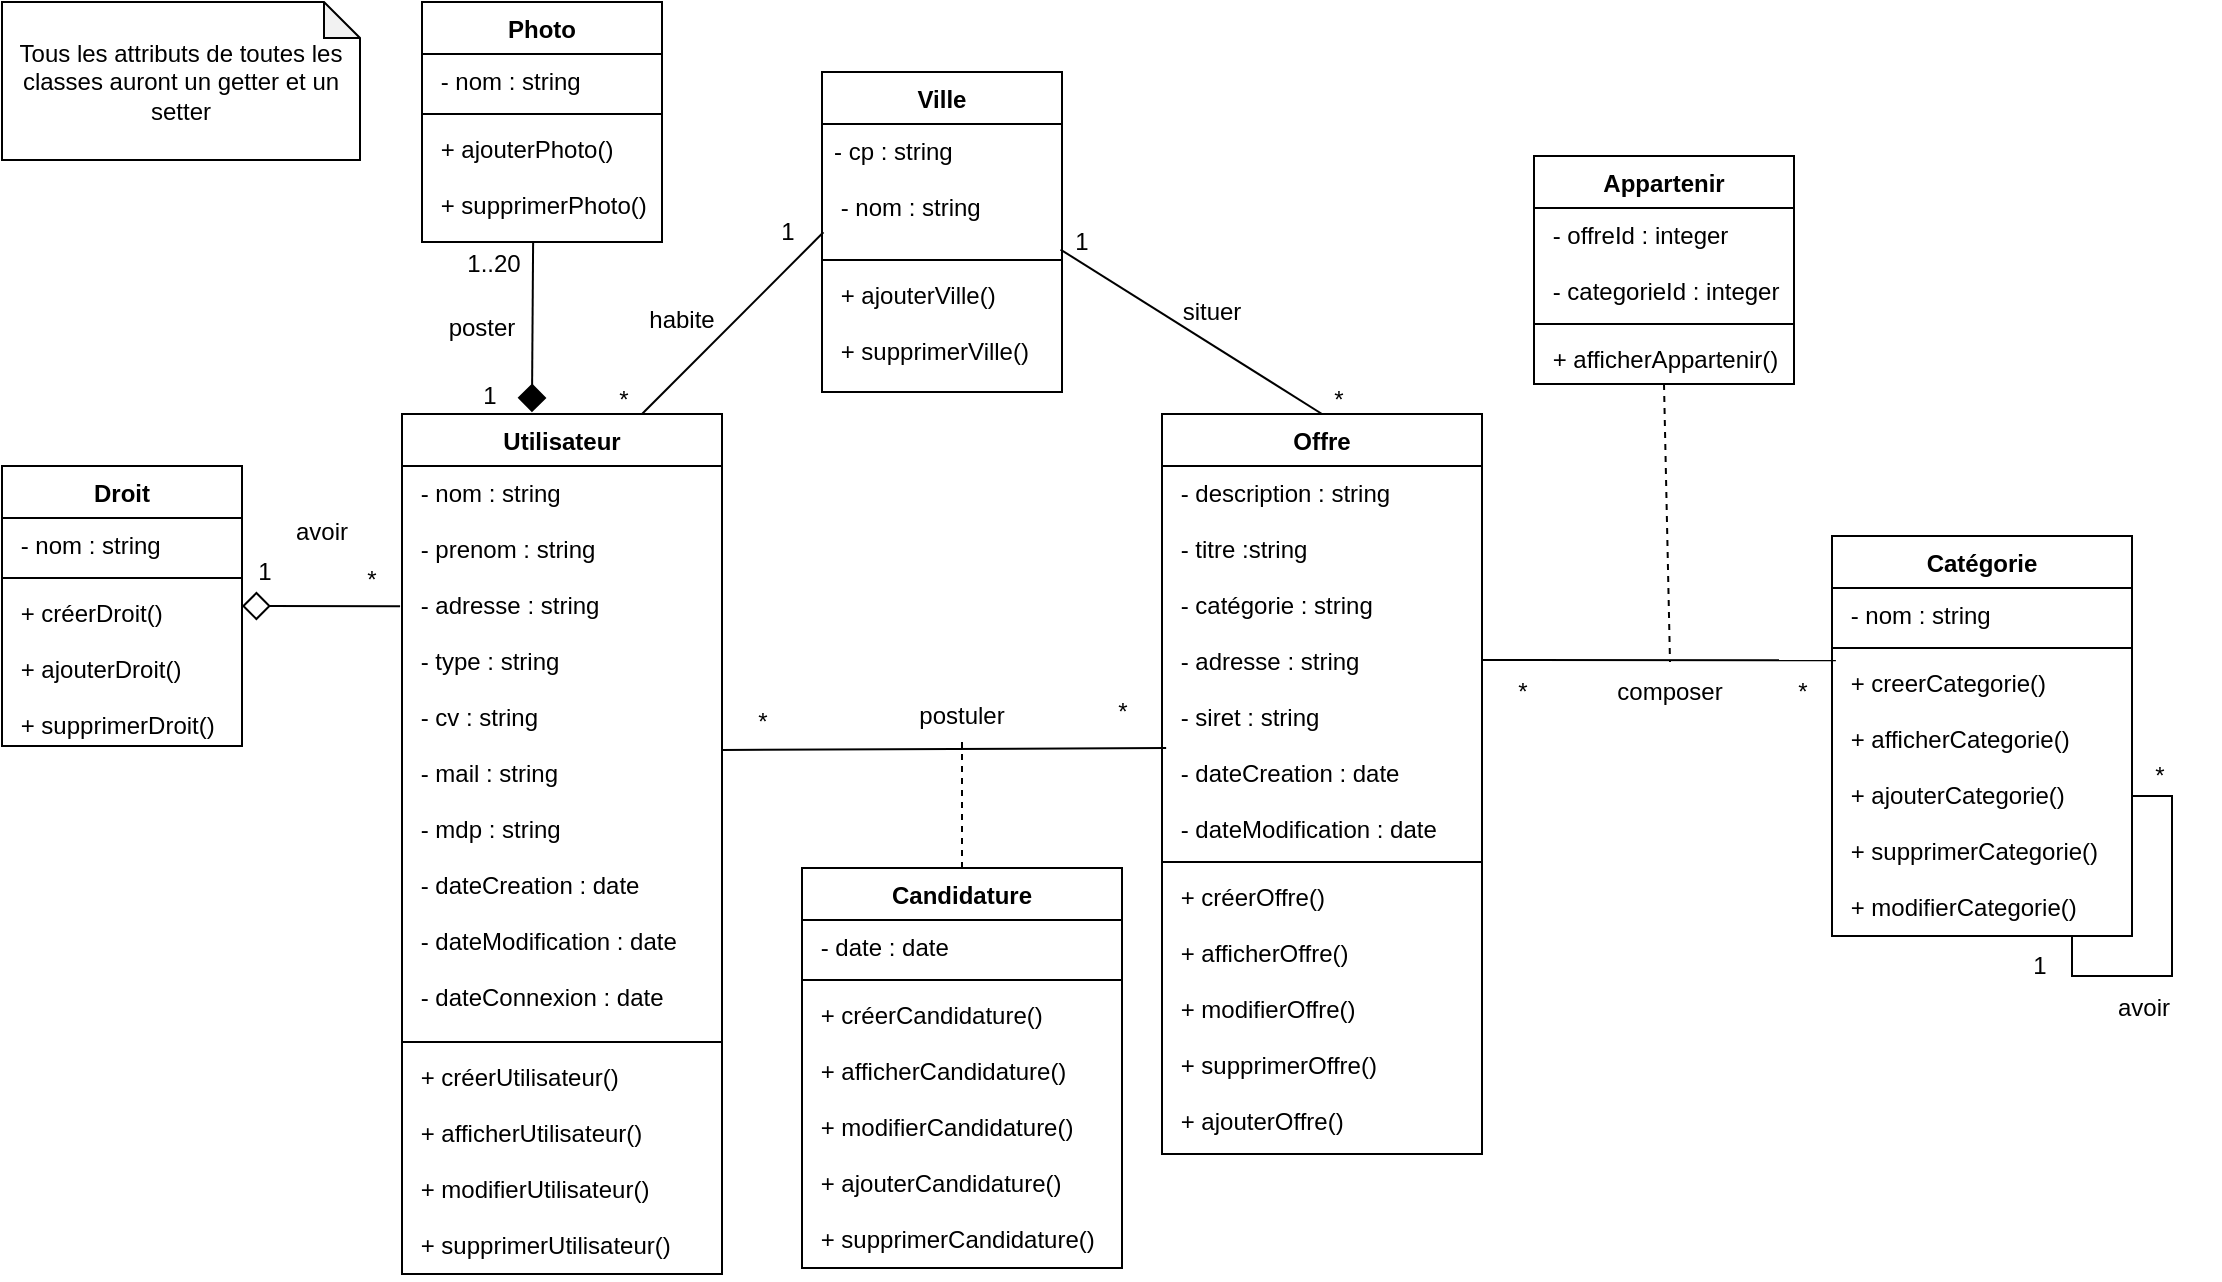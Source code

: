 <mxfile version="20.7.4" type="device"><diagram id="dCcQhMhBlKs0ZC4jH5BC" name="Page-1"><mxGraphModel dx="1834" dy="2054" grid="0" gridSize="10" guides="1" tooltips="1" connect="1" arrows="1" fold="1" page="0" pageScale="1" pageWidth="827" pageHeight="1169" math="0" shadow="0"><root><mxCell id="0"/><mxCell id="1" parent="0"/><mxCell id="xjK8NstTZEOLBeMMoSls-11" style="edgeStyle=none;rounded=0;orthogonalLoop=1;jettySize=auto;html=1;exitX=0.75;exitY=0;exitDx=0;exitDy=0;endArrow=none;endFill=0;entryX=0.006;entryY=0.846;entryDx=0;entryDy=0;entryPerimeter=0;" parent="1" source="UyAaf9k2PVK_LHHZ1xaR-1" target="UyAaf9k2PVK_LHHZ1xaR-22" edge="1"><mxGeometry relative="1" as="geometry"><mxPoint x="330" y="-970" as="targetPoint"/></mxGeometry></mxCell><mxCell id="UyAaf9k2PVK_LHHZ1xaR-1" value="Utilisateur" style="swimlane;fontStyle=1;align=center;verticalAlign=top;childLayout=stackLayout;horizontal=1;startSize=26;horizontalStack=0;resizeParent=1;resizeParentMax=0;resizeLast=0;collapsible=1;marginBottom=0;" parent="1" vertex="1"><mxGeometry x="70" y="-824" width="160" height="430" as="geometry"/></mxCell><mxCell id="UyAaf9k2PVK_LHHZ1xaR-2" value=" - nom : string&#10;&#10; - prenom : string&#10;&#10; - adresse : string&#10;&#10; - type : string&#10;&#10; - cv : string&#10;&#10; - mail : string&#10;&#10; - mdp : string&#10;&#10; - dateCreation : date&#10;&#10; - dateModification : date&#10;&#10; - dateConnexion : date" style="text;strokeColor=none;fillColor=none;align=left;verticalAlign=top;spacingLeft=4;spacingRight=4;overflow=hidden;rotatable=0;points=[[0,0.5],[1,0.5]];portConstraint=eastwest;" parent="UyAaf9k2PVK_LHHZ1xaR-1" vertex="1"><mxGeometry y="26" width="160" height="284" as="geometry"/></mxCell><mxCell id="UyAaf9k2PVK_LHHZ1xaR-3" value="" style="line;strokeWidth=1;fillColor=none;align=left;verticalAlign=middle;spacingTop=-1;spacingLeft=3;spacingRight=3;rotatable=0;labelPosition=right;points=[];portConstraint=eastwest;strokeColor=inherit;" parent="UyAaf9k2PVK_LHHZ1xaR-1" vertex="1"><mxGeometry y="310" width="160" height="8" as="geometry"/></mxCell><mxCell id="UyAaf9k2PVK_LHHZ1xaR-4" value=" + créerUtilisateur()&#10;&#10; + afficherUtilisateur()&#10; &#10; + modifierUtilisateur()&#10;&#10; + supprimerUtilisateur()&#10;" style="text;strokeColor=none;fillColor=none;align=left;verticalAlign=top;spacingLeft=4;spacingRight=4;overflow=hidden;rotatable=0;points=[[0,0.5],[1,0.5]];portConstraint=eastwest;" parent="UyAaf9k2PVK_LHHZ1xaR-1" vertex="1"><mxGeometry y="318" width="160" height="112" as="geometry"/></mxCell><mxCell id="xjK8NstTZEOLBeMMoSls-12" style="edgeStyle=none;rounded=0;orthogonalLoop=1;jettySize=auto;html=1;exitX=0.5;exitY=0;exitDx=0;exitDy=0;entryX=0.994;entryY=0.981;entryDx=0;entryDy=0;entryPerimeter=0;endArrow=none;endFill=0;" parent="1" source="UyAaf9k2PVK_LHHZ1xaR-5" target="UyAaf9k2PVK_LHHZ1xaR-22" edge="1"><mxGeometry relative="1" as="geometry"/></mxCell><mxCell id="UyAaf9k2PVK_LHHZ1xaR-5" value="Offre" style="swimlane;fontStyle=1;align=center;verticalAlign=top;childLayout=stackLayout;horizontal=1;startSize=26;horizontalStack=0;resizeParent=1;resizeParentMax=0;resizeLast=0;collapsible=1;marginBottom=0;" parent="1" vertex="1"><mxGeometry x="450" y="-824" width="160" height="370" as="geometry"/></mxCell><mxCell id="UyAaf9k2PVK_LHHZ1xaR-6" value=" - description : string&#10;&#10; - titre :string&#10;&#10; - catégorie : string&#10;&#10; - adresse : string&#10;&#10; - siret : string&#10;&#10; - dateCreation : date&#10;&#10; - dateModification : date" style="text;strokeColor=none;fillColor=none;align=left;verticalAlign=top;spacingLeft=4;spacingRight=4;overflow=hidden;rotatable=0;points=[[0,0.5],[1,0.5]];portConstraint=eastwest;" parent="UyAaf9k2PVK_LHHZ1xaR-5" vertex="1"><mxGeometry y="26" width="160" height="194" as="geometry"/></mxCell><mxCell id="UyAaf9k2PVK_LHHZ1xaR-7" value="" style="line;strokeWidth=1;fillColor=none;align=left;verticalAlign=middle;spacingTop=-1;spacingLeft=3;spacingRight=3;rotatable=0;labelPosition=right;points=[];portConstraint=eastwest;strokeColor=inherit;" parent="UyAaf9k2PVK_LHHZ1xaR-5" vertex="1"><mxGeometry y="220" width="160" height="8" as="geometry"/></mxCell><mxCell id="UyAaf9k2PVK_LHHZ1xaR-8" value=" + créerOffre()&#10;&#10; + afficherOffre()&#10;&#10; + modifierOffre()&#10;&#10; + supprimerOffre()&#10;&#10; + ajouterOffre()" style="text;strokeColor=none;fillColor=none;align=left;verticalAlign=top;spacingLeft=4;spacingRight=4;overflow=hidden;rotatable=0;points=[[0,0.5],[1,0.5]];portConstraint=eastwest;" parent="UyAaf9k2PVK_LHHZ1xaR-5" vertex="1"><mxGeometry y="228" width="160" height="142" as="geometry"/></mxCell><mxCell id="UyAaf9k2PVK_LHHZ1xaR-9" value="Photo" style="swimlane;fontStyle=1;align=center;verticalAlign=top;childLayout=stackLayout;horizontal=1;startSize=26;horizontalStack=0;resizeParent=1;resizeParentMax=0;resizeLast=0;collapsible=1;marginBottom=0;" parent="1" vertex="1"><mxGeometry x="80" y="-1030" width="120" height="120" as="geometry"/></mxCell><mxCell id="UyAaf9k2PVK_LHHZ1xaR-10" value=" - nom : string" style="text;strokeColor=none;fillColor=none;align=left;verticalAlign=top;spacingLeft=4;spacingRight=4;overflow=hidden;rotatable=0;points=[[0,0.5],[1,0.5]];portConstraint=eastwest;" parent="UyAaf9k2PVK_LHHZ1xaR-9" vertex="1"><mxGeometry y="26" width="120" height="26" as="geometry"/></mxCell><mxCell id="UyAaf9k2PVK_LHHZ1xaR-11" value="" style="line;strokeWidth=1;fillColor=none;align=left;verticalAlign=middle;spacingTop=-1;spacingLeft=3;spacingRight=3;rotatable=0;labelPosition=right;points=[];portConstraint=eastwest;strokeColor=inherit;" parent="UyAaf9k2PVK_LHHZ1xaR-9" vertex="1"><mxGeometry y="52" width="120" height="8" as="geometry"/></mxCell><mxCell id="UyAaf9k2PVK_LHHZ1xaR-12" value=" + ajouterPhoto()&#10;&#10; + supprimerPhoto()" style="text;strokeColor=none;fillColor=none;align=left;verticalAlign=top;spacingLeft=4;spacingRight=4;overflow=hidden;rotatable=0;points=[[0,0.5],[1,0.5]];portConstraint=eastwest;" parent="UyAaf9k2PVK_LHHZ1xaR-9" vertex="1"><mxGeometry y="60" width="120" height="60" as="geometry"/></mxCell><mxCell id="UyAaf9k2PVK_LHHZ1xaR-13" value="Droit" style="swimlane;fontStyle=1;align=center;verticalAlign=top;childLayout=stackLayout;horizontal=1;startSize=26;horizontalStack=0;resizeParent=1;resizeParentMax=0;resizeLast=0;collapsible=1;marginBottom=0;" parent="1" vertex="1"><mxGeometry x="-130" y="-798" width="120" height="140" as="geometry"/></mxCell><mxCell id="UyAaf9k2PVK_LHHZ1xaR-14" value=" - nom : string" style="text;strokeColor=none;fillColor=none;align=left;verticalAlign=top;spacingLeft=4;spacingRight=4;overflow=hidden;rotatable=0;points=[[0,0.5],[1,0.5]];portConstraint=eastwest;" parent="UyAaf9k2PVK_LHHZ1xaR-13" vertex="1"><mxGeometry y="26" width="120" height="26" as="geometry"/></mxCell><mxCell id="UyAaf9k2PVK_LHHZ1xaR-15" value="" style="line;strokeWidth=1;fillColor=none;align=left;verticalAlign=middle;spacingTop=-1;spacingLeft=3;spacingRight=3;rotatable=0;labelPosition=right;points=[];portConstraint=eastwest;strokeColor=inherit;" parent="UyAaf9k2PVK_LHHZ1xaR-13" vertex="1"><mxGeometry y="52" width="120" height="8" as="geometry"/></mxCell><mxCell id="UyAaf9k2PVK_LHHZ1xaR-16" value=" + créerDroit()&#10;&#10; + ajouterDroit()&#10;&#10; + supprimerDroit()" style="text;strokeColor=none;fillColor=none;align=left;verticalAlign=top;spacingLeft=4;spacingRight=4;overflow=hidden;rotatable=0;points=[[0,0.5],[1,0.5]];portConstraint=eastwest;" parent="UyAaf9k2PVK_LHHZ1xaR-13" vertex="1"><mxGeometry y="60" width="120" height="80" as="geometry"/></mxCell><mxCell id="UyAaf9k2PVK_LHHZ1xaR-17" value="Catégorie" style="swimlane;fontStyle=1;align=center;verticalAlign=top;childLayout=stackLayout;horizontal=1;startSize=26;horizontalStack=0;resizeParent=1;resizeParentMax=0;resizeLast=0;collapsible=1;marginBottom=0;" parent="1" vertex="1"><mxGeometry x="785" y="-763" width="150" height="200" as="geometry"/></mxCell><mxCell id="UyAaf9k2PVK_LHHZ1xaR-18" value=" - nom : string" style="text;strokeColor=none;fillColor=none;align=left;verticalAlign=top;spacingLeft=4;spacingRight=4;overflow=hidden;rotatable=0;points=[[0,0.5],[1,0.5]];portConstraint=eastwest;" parent="UyAaf9k2PVK_LHHZ1xaR-17" vertex="1"><mxGeometry y="26" width="150" height="26" as="geometry"/></mxCell><mxCell id="UyAaf9k2PVK_LHHZ1xaR-19" value="" style="line;strokeWidth=1;fillColor=none;align=left;verticalAlign=middle;spacingTop=-1;spacingLeft=3;spacingRight=3;rotatable=0;labelPosition=right;points=[];portConstraint=eastwest;strokeColor=inherit;" parent="UyAaf9k2PVK_LHHZ1xaR-17" vertex="1"><mxGeometry y="52" width="150" height="8" as="geometry"/></mxCell><mxCell id="UyAaf9k2PVK_LHHZ1xaR-20" value=" + creerCategorie()&#10;&#10; + afficherCategorie()&#10;&#10; + ajouterCategorie()&#10;&#10; + supprimerCategorie()&#10;&#10; + modifierCategorie()" style="text;strokeColor=none;fillColor=none;align=left;verticalAlign=top;spacingLeft=4;spacingRight=4;overflow=hidden;rotatable=0;points=[[0,0.5],[1,0.5]];portConstraint=eastwest;" parent="UyAaf9k2PVK_LHHZ1xaR-17" vertex="1"><mxGeometry y="60" width="150" height="140" as="geometry"/></mxCell><mxCell id="xjK8NstTZEOLBeMMoSls-37" style="edgeStyle=orthogonalEdgeStyle;rounded=0;orthogonalLoop=1;jettySize=auto;html=1;exitX=1;exitY=0.5;exitDx=0;exitDy=0;endArrow=none;endFill=0;endSize=12;entryX=0.8;entryY=1;entryDx=0;entryDy=0;entryPerimeter=0;" parent="UyAaf9k2PVK_LHHZ1xaR-17" source="UyAaf9k2PVK_LHHZ1xaR-20" target="UyAaf9k2PVK_LHHZ1xaR-20" edge="1"><mxGeometry relative="1" as="geometry"><mxPoint x="120" y="210" as="targetPoint"/></mxGeometry></mxCell><mxCell id="UyAaf9k2PVK_LHHZ1xaR-21" value="Ville" style="swimlane;fontStyle=1;align=center;verticalAlign=top;childLayout=stackLayout;horizontal=1;startSize=26;horizontalStack=0;resizeParent=1;resizeParentMax=0;resizeLast=0;collapsible=1;marginBottom=0;" parent="1" vertex="1"><mxGeometry x="280" y="-995" width="120" height="160" as="geometry"/></mxCell><mxCell id="UyAaf9k2PVK_LHHZ1xaR-22" value="- cp : string&#10;&#10; - nom : string" style="text;strokeColor=none;fillColor=none;align=left;verticalAlign=top;spacingLeft=4;spacingRight=4;overflow=hidden;rotatable=0;points=[[0,0.5],[1,0.5]];portConstraint=eastwest;" parent="UyAaf9k2PVK_LHHZ1xaR-21" vertex="1"><mxGeometry y="26" width="120" height="64" as="geometry"/></mxCell><mxCell id="UyAaf9k2PVK_LHHZ1xaR-23" value="" style="line;strokeWidth=1;fillColor=none;align=left;verticalAlign=middle;spacingTop=-1;spacingLeft=3;spacingRight=3;rotatable=0;labelPosition=right;points=[];portConstraint=eastwest;strokeColor=inherit;" parent="UyAaf9k2PVK_LHHZ1xaR-21" vertex="1"><mxGeometry y="90" width="120" height="8" as="geometry"/></mxCell><mxCell id="UyAaf9k2PVK_LHHZ1xaR-24" value=" + ajouterVille()&#10;&#10; + supprimerVille()" style="text;strokeColor=none;fillColor=none;align=left;verticalAlign=top;spacingLeft=4;spacingRight=4;overflow=hidden;rotatable=0;points=[[0,0.5],[1,0.5]];portConstraint=eastwest;" parent="UyAaf9k2PVK_LHHZ1xaR-21" vertex="1"><mxGeometry y="98" width="120" height="62" as="geometry"/></mxCell><mxCell id="xjK8NstTZEOLBeMMoSls-14" style="edgeStyle=none;rounded=0;orthogonalLoop=1;jettySize=auto;html=1;exitX=0.5;exitY=0;exitDx=0;exitDy=0;endArrow=none;endFill=0;dashed=1;" parent="1" source="UyAaf9k2PVK_LHHZ1xaR-25" edge="1"><mxGeometry relative="1" as="geometry"><mxPoint x="350" y="-660" as="targetPoint"/></mxGeometry></mxCell><mxCell id="UyAaf9k2PVK_LHHZ1xaR-25" value="Candidature" style="swimlane;fontStyle=1;align=center;verticalAlign=top;childLayout=stackLayout;horizontal=1;startSize=26;horizontalStack=0;resizeParent=1;resizeParentMax=0;resizeLast=0;collapsible=1;marginBottom=0;" parent="1" vertex="1"><mxGeometry x="270" y="-597" width="160" height="200" as="geometry"/></mxCell><mxCell id="UyAaf9k2PVK_LHHZ1xaR-26" value=" - date : date" style="text;strokeColor=none;fillColor=none;align=left;verticalAlign=top;spacingLeft=4;spacingRight=4;overflow=hidden;rotatable=0;points=[[0,0.5],[1,0.5]];portConstraint=eastwest;" parent="UyAaf9k2PVK_LHHZ1xaR-25" vertex="1"><mxGeometry y="26" width="160" height="26" as="geometry"/></mxCell><mxCell id="UyAaf9k2PVK_LHHZ1xaR-27" value="" style="line;strokeWidth=1;fillColor=none;align=left;verticalAlign=middle;spacingTop=-1;spacingLeft=3;spacingRight=3;rotatable=0;labelPosition=right;points=[];portConstraint=eastwest;strokeColor=inherit;" parent="UyAaf9k2PVK_LHHZ1xaR-25" vertex="1"><mxGeometry y="52" width="160" height="8" as="geometry"/></mxCell><mxCell id="UyAaf9k2PVK_LHHZ1xaR-28" value=" + créerCandidature()&#10;&#10; + afficherCandidature()&#10;&#10; + modifierCandidature()&#10;&#10; + ajouterCandidature()&#10;&#10; + supprimerCandidature()" style="text;strokeColor=none;fillColor=none;align=left;verticalAlign=top;spacingLeft=4;spacingRight=4;overflow=hidden;rotatable=0;points=[[0,0.5],[1,0.5]];portConstraint=eastwest;" parent="UyAaf9k2PVK_LHHZ1xaR-25" vertex="1"><mxGeometry y="60" width="160" height="140" as="geometry"/></mxCell><mxCell id="UyAaf9k2PVK_LHHZ1xaR-46" value="Tous les attributs de toutes les classes auront un getter et un setter" style="shape=note;whiteSpace=wrap;html=1;backgroundOutline=1;darkOpacity=0.05;size=18;" parent="1" vertex="1"><mxGeometry x="-130" y="-1030" width="179" height="79" as="geometry"/></mxCell><mxCell id="xjK8NstTZEOLBeMMoSls-1" style="rounded=0;orthogonalLoop=1;jettySize=auto;html=1;exitX=1;exitY=0.5;exitDx=0;exitDy=0;entryX=0.013;entryY=0.727;entryDx=0;entryDy=0;entryPerimeter=0;endArrow=none;endFill=0;" parent="1" source="UyAaf9k2PVK_LHHZ1xaR-2" target="UyAaf9k2PVK_LHHZ1xaR-6" edge="1"><mxGeometry relative="1" as="geometry"/></mxCell><mxCell id="xjK8NstTZEOLBeMMoSls-15" style="edgeStyle=none;rounded=0;orthogonalLoop=1;jettySize=auto;html=1;exitX=0.5;exitY=1;exitDx=0;exitDy=0;dashed=1;endArrow=none;endFill=0;entryX=0.5;entryY=0;entryDx=0;entryDy=0;" parent="1" source="xjK8NstTZEOLBeMMoSls-3" edge="1" target="xjK8NstTZEOLBeMMoSls-34"><mxGeometry relative="1" as="geometry"><mxPoint x="690" y="-700" as="targetPoint"/></mxGeometry></mxCell><mxCell id="xjK8NstTZEOLBeMMoSls-3" value="Appartenir" style="swimlane;fontStyle=1;align=center;verticalAlign=top;childLayout=stackLayout;horizontal=1;startSize=26;horizontalStack=0;resizeParent=1;resizeParentMax=0;resizeLast=0;collapsible=1;marginBottom=0;" parent="1" vertex="1"><mxGeometry x="636" y="-953" width="130" height="114" as="geometry"/></mxCell><mxCell id="xjK8NstTZEOLBeMMoSls-4" value=" - offreId : integer&#10;&#10; - categorieId : integer&#10;" style="text;strokeColor=none;fillColor=none;align=left;verticalAlign=top;spacingLeft=4;spacingRight=4;overflow=hidden;rotatable=0;points=[[0,0.5],[1,0.5]];portConstraint=eastwest;" parent="xjK8NstTZEOLBeMMoSls-3" vertex="1"><mxGeometry y="26" width="130" height="54" as="geometry"/></mxCell><mxCell id="xjK8NstTZEOLBeMMoSls-5" value="" style="line;strokeWidth=1;fillColor=none;align=left;verticalAlign=middle;spacingTop=-1;spacingLeft=3;spacingRight=3;rotatable=0;labelPosition=right;points=[];portConstraint=eastwest;strokeColor=inherit;" parent="xjK8NstTZEOLBeMMoSls-3" vertex="1"><mxGeometry y="80" width="130" height="8" as="geometry"/></mxCell><mxCell id="xjK8NstTZEOLBeMMoSls-6" value=" + afficherAppartenir()" style="text;strokeColor=none;fillColor=none;align=left;verticalAlign=top;spacingLeft=4;spacingRight=4;overflow=hidden;rotatable=0;points=[[0,0.5],[1,0.5]];portConstraint=eastwest;" parent="xjK8NstTZEOLBeMMoSls-3" vertex="1"><mxGeometry y="88" width="130" height="26" as="geometry"/></mxCell><mxCell id="xjK8NstTZEOLBeMMoSls-7" style="rounded=0;orthogonalLoop=1;jettySize=auto;html=1;exitX=1;exitY=0.5;exitDx=0;exitDy=0;entryX=0.013;entryY=0.015;entryDx=0;entryDy=0;entryPerimeter=0;endArrow=none;endFill=0;" parent="1" source="UyAaf9k2PVK_LHHZ1xaR-6" target="UyAaf9k2PVK_LHHZ1xaR-20" edge="1"><mxGeometry relative="1" as="geometry"/></mxCell><mxCell id="xjK8NstTZEOLBeMMoSls-16" value="*" style="text;html=1;strokeColor=none;fillColor=none;align=center;verticalAlign=middle;whiteSpace=wrap;rounded=0;" parent="1" vertex="1"><mxGeometry x="35" y="-756" width="40" height="30" as="geometry"/></mxCell><mxCell id="xjK8NstTZEOLBeMMoSls-17" value="postuler" style="text;html=1;strokeColor=none;fillColor=none;align=center;verticalAlign=middle;whiteSpace=wrap;rounded=0;" parent="1" vertex="1"><mxGeometry x="320" y="-688" width="60" height="30" as="geometry"/></mxCell><mxCell id="xjK8NstTZEOLBeMMoSls-18" value="1" style="text;html=1;strokeColor=none;fillColor=none;align=center;verticalAlign=middle;whiteSpace=wrap;rounded=0;" parent="1" vertex="1"><mxGeometry x="-16" y="-760" width="35" height="30" as="geometry"/></mxCell><mxCell id="xjK8NstTZEOLBeMMoSls-19" value="*" style="text;html=1;strokeColor=none;fillColor=none;align=center;verticalAlign=middle;whiteSpace=wrap;rounded=0;" parent="1" vertex="1"><mxGeometry x="151" y="-846" width="60" height="30" as="geometry"/></mxCell><mxCell id="xjK8NstTZEOLBeMMoSls-21" value="1" style="text;html=1;strokeColor=none;fillColor=none;align=center;verticalAlign=middle;whiteSpace=wrap;rounded=0;" parent="1" vertex="1"><mxGeometry x="233" y="-930" width="60" height="30" as="geometry"/></mxCell><mxCell id="xjK8NstTZEOLBeMMoSls-22" value="habite" style="text;html=1;strokeColor=none;fillColor=none;align=center;verticalAlign=middle;whiteSpace=wrap;rounded=0;" parent="1" vertex="1"><mxGeometry x="180" y="-886" width="60" height="30" as="geometry"/></mxCell><mxCell id="xjK8NstTZEOLBeMMoSls-23" value="avoir" style="text;html=1;strokeColor=none;fillColor=none;align=center;verticalAlign=middle;whiteSpace=wrap;rounded=0;" parent="1" vertex="1"><mxGeometry y="-780" width="60" height="30" as="geometry"/></mxCell><mxCell id="xjK8NstTZEOLBeMMoSls-24" value="poster" style="text;html=1;strokeColor=none;fillColor=none;align=center;verticalAlign=middle;whiteSpace=wrap;rounded=0;" parent="1" vertex="1"><mxGeometry x="80" y="-882" width="60" height="30" as="geometry"/></mxCell><mxCell id="xjK8NstTZEOLBeMMoSls-25" value="1..20" style="text;html=1;strokeColor=none;fillColor=none;align=center;verticalAlign=middle;whiteSpace=wrap;rounded=0;" parent="1" vertex="1"><mxGeometry x="86" y="-914" width="60" height="30" as="geometry"/></mxCell><mxCell id="xjK8NstTZEOLBeMMoSls-26" value="1" style="text;html=1;strokeColor=none;fillColor=none;align=center;verticalAlign=middle;whiteSpace=wrap;rounded=0;" parent="1" vertex="1"><mxGeometry x="84" y="-848" width="60" height="30" as="geometry"/></mxCell><mxCell id="xjK8NstTZEOLBeMMoSls-27" value="situer" style="text;html=1;strokeColor=none;fillColor=none;align=center;verticalAlign=middle;whiteSpace=wrap;rounded=0;" parent="1" vertex="1"><mxGeometry x="445" y="-890" width="60" height="30" as="geometry"/></mxCell><mxCell id="xjK8NstTZEOLBeMMoSls-28" value="*" style="text;html=1;align=center;verticalAlign=middle;resizable=0;points=[];autosize=1;strokeColor=none;fillColor=none;" parent="1" vertex="1"><mxGeometry x="523" y="-846" width="30" height="30" as="geometry"/></mxCell><mxCell id="xjK8NstTZEOLBeMMoSls-29" value="1" style="text;html=1;strokeColor=none;fillColor=none;align=center;verticalAlign=middle;whiteSpace=wrap;rounded=0;" parent="1" vertex="1"><mxGeometry x="380" y="-925" width="60" height="30" as="geometry"/></mxCell><mxCell id="xjK8NstTZEOLBeMMoSls-30" value="*" style="text;html=1;align=center;verticalAlign=middle;resizable=0;points=[];autosize=1;strokeColor=none;fillColor=none;" parent="1" vertex="1"><mxGeometry x="415" y="-690" width="30" height="30" as="geometry"/></mxCell><mxCell id="xjK8NstTZEOLBeMMoSls-31" value="*" style="text;html=1;align=center;verticalAlign=middle;resizable=0;points=[];autosize=1;strokeColor=none;fillColor=none;" parent="1" vertex="1"><mxGeometry x="235" y="-685" width="30" height="30" as="geometry"/></mxCell><mxCell id="xjK8NstTZEOLBeMMoSls-32" value="*" style="text;html=1;align=center;verticalAlign=middle;resizable=0;points=[];autosize=1;strokeColor=none;fillColor=none;" parent="1" vertex="1"><mxGeometry x="615" y="-700" width="30" height="30" as="geometry"/></mxCell><mxCell id="xjK8NstTZEOLBeMMoSls-33" value="*" style="text;html=1;align=center;verticalAlign=middle;resizable=0;points=[];autosize=1;strokeColor=none;fillColor=none;" parent="1" vertex="1"><mxGeometry x="755" y="-700" width="30" height="30" as="geometry"/></mxCell><mxCell id="xjK8NstTZEOLBeMMoSls-34" value="composer" style="text;html=1;strokeColor=none;fillColor=none;align=center;verticalAlign=middle;whiteSpace=wrap;rounded=0;" parent="1" vertex="1"><mxGeometry x="674" y="-700" width="60" height="30" as="geometry"/></mxCell><mxCell id="xjK8NstTZEOLBeMMoSls-38" value="1" style="text;html=1;strokeColor=none;fillColor=none;align=center;verticalAlign=middle;whiteSpace=wrap;rounded=0;" parent="1" vertex="1"><mxGeometry x="859" y="-563" width="60" height="30" as="geometry"/></mxCell><mxCell id="xjK8NstTZEOLBeMMoSls-39" value="*" style="text;html=1;strokeColor=none;fillColor=none;align=center;verticalAlign=middle;whiteSpace=wrap;rounded=0;" parent="1" vertex="1"><mxGeometry x="919" y="-658" width="60" height="30" as="geometry"/></mxCell><mxCell id="xjK8NstTZEOLBeMMoSls-40" value="avoir" style="text;html=1;strokeColor=none;fillColor=none;align=center;verticalAlign=middle;whiteSpace=wrap;rounded=0;" parent="1" vertex="1"><mxGeometry x="911" y="-542" width="60" height="30" as="geometry"/></mxCell><mxCell id="xjK8NstTZEOLBeMMoSls-9" style="edgeStyle=none;rounded=0;orthogonalLoop=1;jettySize=auto;html=1;exitX=-0.006;exitY=0.247;exitDx=0;exitDy=0;endArrow=diamond;endFill=0;entryX=1;entryY=0.5;entryDx=0;entryDy=0;endSize=12;exitPerimeter=0;" parent="1" source="UyAaf9k2PVK_LHHZ1xaR-2" target="UyAaf9k2PVK_LHHZ1xaR-13" edge="1"><mxGeometry relative="1" as="geometry"><mxPoint x="60" y="-720" as="sourcePoint"/></mxGeometry></mxCell><mxCell id="xjK8NstTZEOLBeMMoSls-10" style="edgeStyle=none;rounded=0;orthogonalLoop=1;jettySize=auto;html=1;exitX=0.463;exitY=1;exitDx=0;exitDy=0;entryX=0.406;entryY=-0.002;entryDx=0;entryDy=0;endArrow=diamond;endFill=1;endSize=12;exitPerimeter=0;entryPerimeter=0;" parent="1" source="UyAaf9k2PVK_LHHZ1xaR-12" target="UyAaf9k2PVK_LHHZ1xaR-1" edge="1"><mxGeometry relative="1" as="geometry"/></mxCell></root></mxGraphModel></diagram></mxfile>